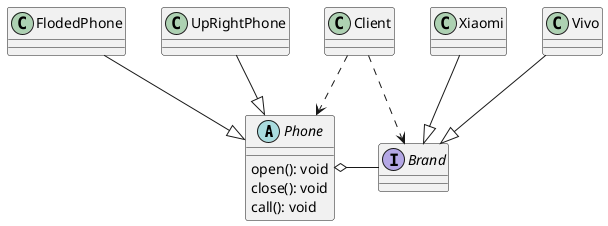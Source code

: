 @startuml
'https://plantuml.com/class-diagram

abstract class Phone
interface Brand

abstract class Phone {
open(): void
close(): void
call(): void
}

Client ..> Phone
Client ..> Brand
Phone o- Brand
FlodedPhone --|> Phone
UpRightPhone --|> Phone
Xiaomi --|> Brand
Vivo --|> Brand

@enduml